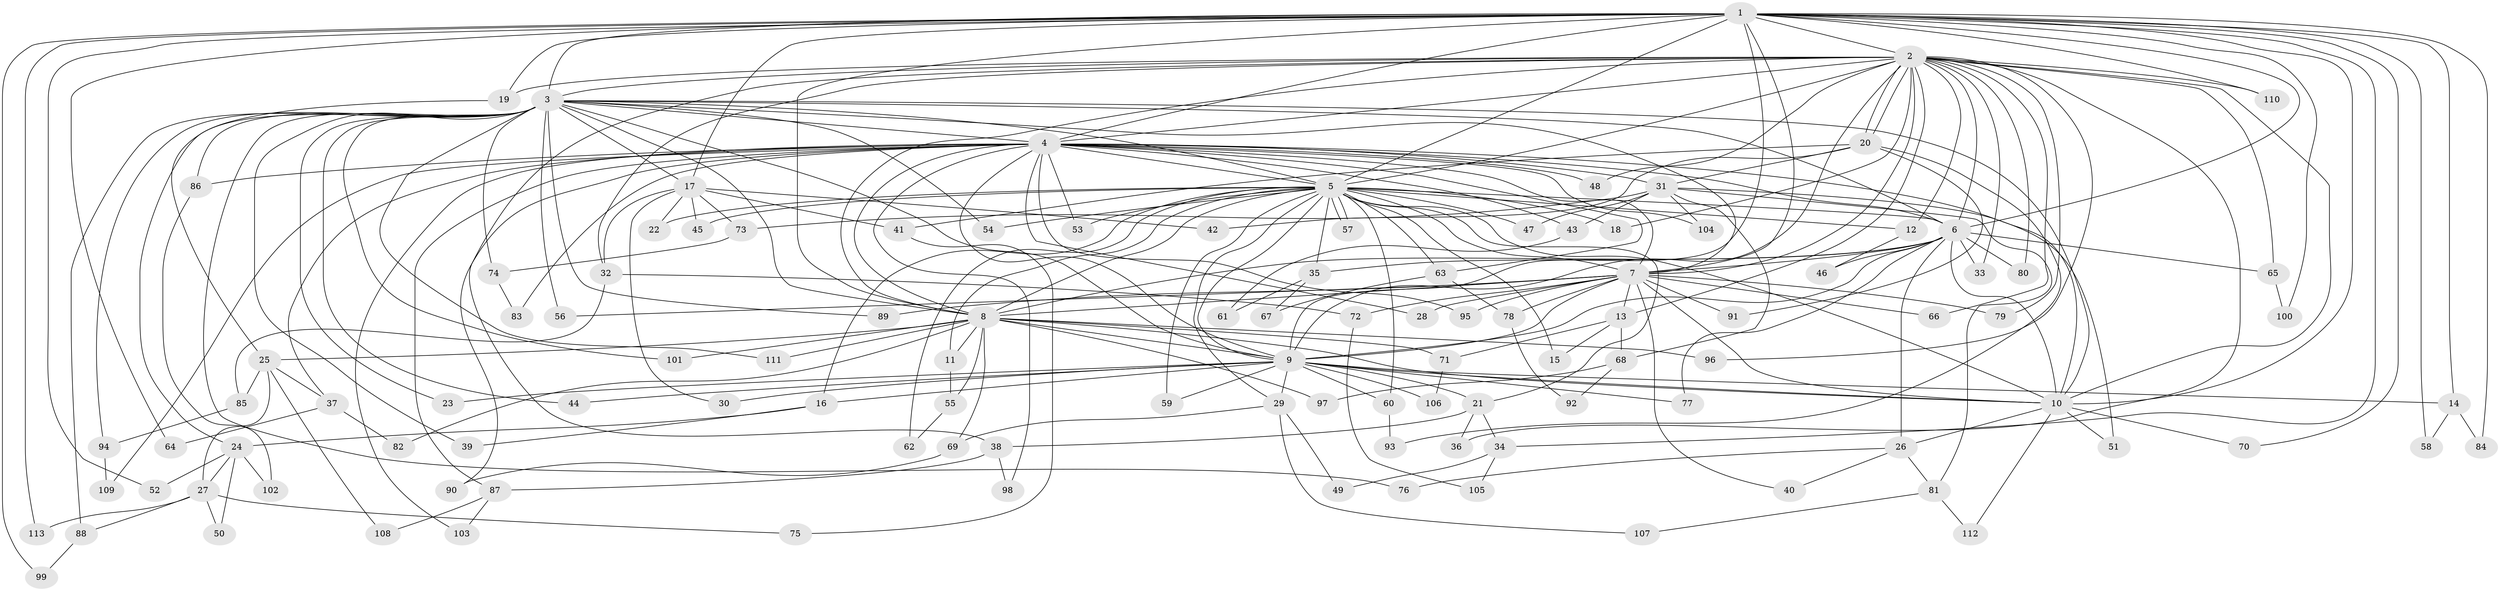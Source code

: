 // coarse degree distribution, {2: 0.45454545454545453, 1: 0.2727272727272727, 3: 0.06060606060606061, 14: 0.030303030303030304, 15: 0.030303030303030304, 5: 0.06060606060606061, 7: 0.030303030303030304, 18: 0.030303030303030304, 9: 0.030303030303030304}
// Generated by graph-tools (version 1.1) at 2025/48/03/04/25 21:48:39]
// undirected, 113 vertices, 251 edges
graph export_dot {
graph [start="1"]
  node [color=gray90,style=filled];
  1;
  2;
  3;
  4;
  5;
  6;
  7;
  8;
  9;
  10;
  11;
  12;
  13;
  14;
  15;
  16;
  17;
  18;
  19;
  20;
  21;
  22;
  23;
  24;
  25;
  26;
  27;
  28;
  29;
  30;
  31;
  32;
  33;
  34;
  35;
  36;
  37;
  38;
  39;
  40;
  41;
  42;
  43;
  44;
  45;
  46;
  47;
  48;
  49;
  50;
  51;
  52;
  53;
  54;
  55;
  56;
  57;
  58;
  59;
  60;
  61;
  62;
  63;
  64;
  65;
  66;
  67;
  68;
  69;
  70;
  71;
  72;
  73;
  74;
  75;
  76;
  77;
  78;
  79;
  80;
  81;
  82;
  83;
  84;
  85;
  86;
  87;
  88;
  89;
  90;
  91;
  92;
  93;
  94;
  95;
  96;
  97;
  98;
  99;
  100;
  101;
  102;
  103;
  104;
  105;
  106;
  107;
  108;
  109;
  110;
  111;
  112;
  113;
  1 -- 2;
  1 -- 3;
  1 -- 4;
  1 -- 5;
  1 -- 6;
  1 -- 7;
  1 -- 8;
  1 -- 9;
  1 -- 10;
  1 -- 14;
  1 -- 17;
  1 -- 19;
  1 -- 34;
  1 -- 52;
  1 -- 58;
  1 -- 64;
  1 -- 70;
  1 -- 84;
  1 -- 99;
  1 -- 100;
  1 -- 110;
  1 -- 113;
  2 -- 3;
  2 -- 4;
  2 -- 5;
  2 -- 6;
  2 -- 7;
  2 -- 8;
  2 -- 9;
  2 -- 10;
  2 -- 12;
  2 -- 13;
  2 -- 18;
  2 -- 19;
  2 -- 20;
  2 -- 20;
  2 -- 32;
  2 -- 33;
  2 -- 36;
  2 -- 38;
  2 -- 48;
  2 -- 65;
  2 -- 66;
  2 -- 79;
  2 -- 80;
  2 -- 96;
  2 -- 110;
  3 -- 4;
  3 -- 5;
  3 -- 6;
  3 -- 7;
  3 -- 8;
  3 -- 9;
  3 -- 10;
  3 -- 17;
  3 -- 23;
  3 -- 24;
  3 -- 39;
  3 -- 44;
  3 -- 54;
  3 -- 56;
  3 -- 74;
  3 -- 76;
  3 -- 86;
  3 -- 88;
  3 -- 89;
  3 -- 94;
  3 -- 101;
  3 -- 111;
  4 -- 5;
  4 -- 6;
  4 -- 7;
  4 -- 8;
  4 -- 9;
  4 -- 10;
  4 -- 28;
  4 -- 31;
  4 -- 37;
  4 -- 43;
  4 -- 48;
  4 -- 53;
  4 -- 63;
  4 -- 83;
  4 -- 86;
  4 -- 87;
  4 -- 90;
  4 -- 95;
  4 -- 98;
  4 -- 103;
  4 -- 104;
  4 -- 109;
  5 -- 6;
  5 -- 7;
  5 -- 8;
  5 -- 9;
  5 -- 10;
  5 -- 11;
  5 -- 12;
  5 -- 15;
  5 -- 16;
  5 -- 18;
  5 -- 21;
  5 -- 22;
  5 -- 29;
  5 -- 35;
  5 -- 45;
  5 -- 47;
  5 -- 53;
  5 -- 54;
  5 -- 57;
  5 -- 57;
  5 -- 59;
  5 -- 60;
  5 -- 62;
  5 -- 63;
  6 -- 7;
  6 -- 8;
  6 -- 9;
  6 -- 10;
  6 -- 26;
  6 -- 33;
  6 -- 35;
  6 -- 46;
  6 -- 65;
  6 -- 77;
  6 -- 80;
  7 -- 8;
  7 -- 9;
  7 -- 10;
  7 -- 13;
  7 -- 28;
  7 -- 40;
  7 -- 56;
  7 -- 66;
  7 -- 72;
  7 -- 78;
  7 -- 79;
  7 -- 89;
  7 -- 91;
  7 -- 95;
  8 -- 9;
  8 -- 10;
  8 -- 11;
  8 -- 25;
  8 -- 55;
  8 -- 69;
  8 -- 71;
  8 -- 82;
  8 -- 96;
  8 -- 97;
  8 -- 101;
  8 -- 111;
  9 -- 10;
  9 -- 14;
  9 -- 16;
  9 -- 21;
  9 -- 23;
  9 -- 29;
  9 -- 30;
  9 -- 44;
  9 -- 59;
  9 -- 60;
  9 -- 77;
  9 -- 106;
  10 -- 26;
  10 -- 51;
  10 -- 70;
  10 -- 112;
  11 -- 55;
  12 -- 46;
  13 -- 15;
  13 -- 68;
  13 -- 71;
  14 -- 58;
  14 -- 84;
  16 -- 24;
  16 -- 39;
  17 -- 22;
  17 -- 30;
  17 -- 32;
  17 -- 41;
  17 -- 42;
  17 -- 45;
  17 -- 73;
  19 -- 25;
  20 -- 31;
  20 -- 41;
  20 -- 42;
  20 -- 91;
  20 -- 93;
  21 -- 34;
  21 -- 36;
  21 -- 38;
  24 -- 27;
  24 -- 50;
  24 -- 52;
  24 -- 102;
  25 -- 27;
  25 -- 37;
  25 -- 85;
  25 -- 108;
  26 -- 40;
  26 -- 76;
  26 -- 81;
  27 -- 50;
  27 -- 75;
  27 -- 88;
  27 -- 113;
  29 -- 49;
  29 -- 69;
  29 -- 107;
  31 -- 43;
  31 -- 47;
  31 -- 51;
  31 -- 68;
  31 -- 73;
  31 -- 81;
  31 -- 104;
  32 -- 72;
  32 -- 85;
  34 -- 49;
  34 -- 105;
  35 -- 61;
  35 -- 67;
  37 -- 64;
  37 -- 82;
  38 -- 87;
  38 -- 98;
  41 -- 75;
  43 -- 61;
  55 -- 62;
  60 -- 93;
  63 -- 67;
  63 -- 78;
  65 -- 100;
  68 -- 92;
  68 -- 97;
  69 -- 90;
  71 -- 106;
  72 -- 105;
  73 -- 74;
  74 -- 83;
  78 -- 92;
  81 -- 107;
  81 -- 112;
  85 -- 94;
  86 -- 102;
  87 -- 103;
  87 -- 108;
  88 -- 99;
  94 -- 109;
}
